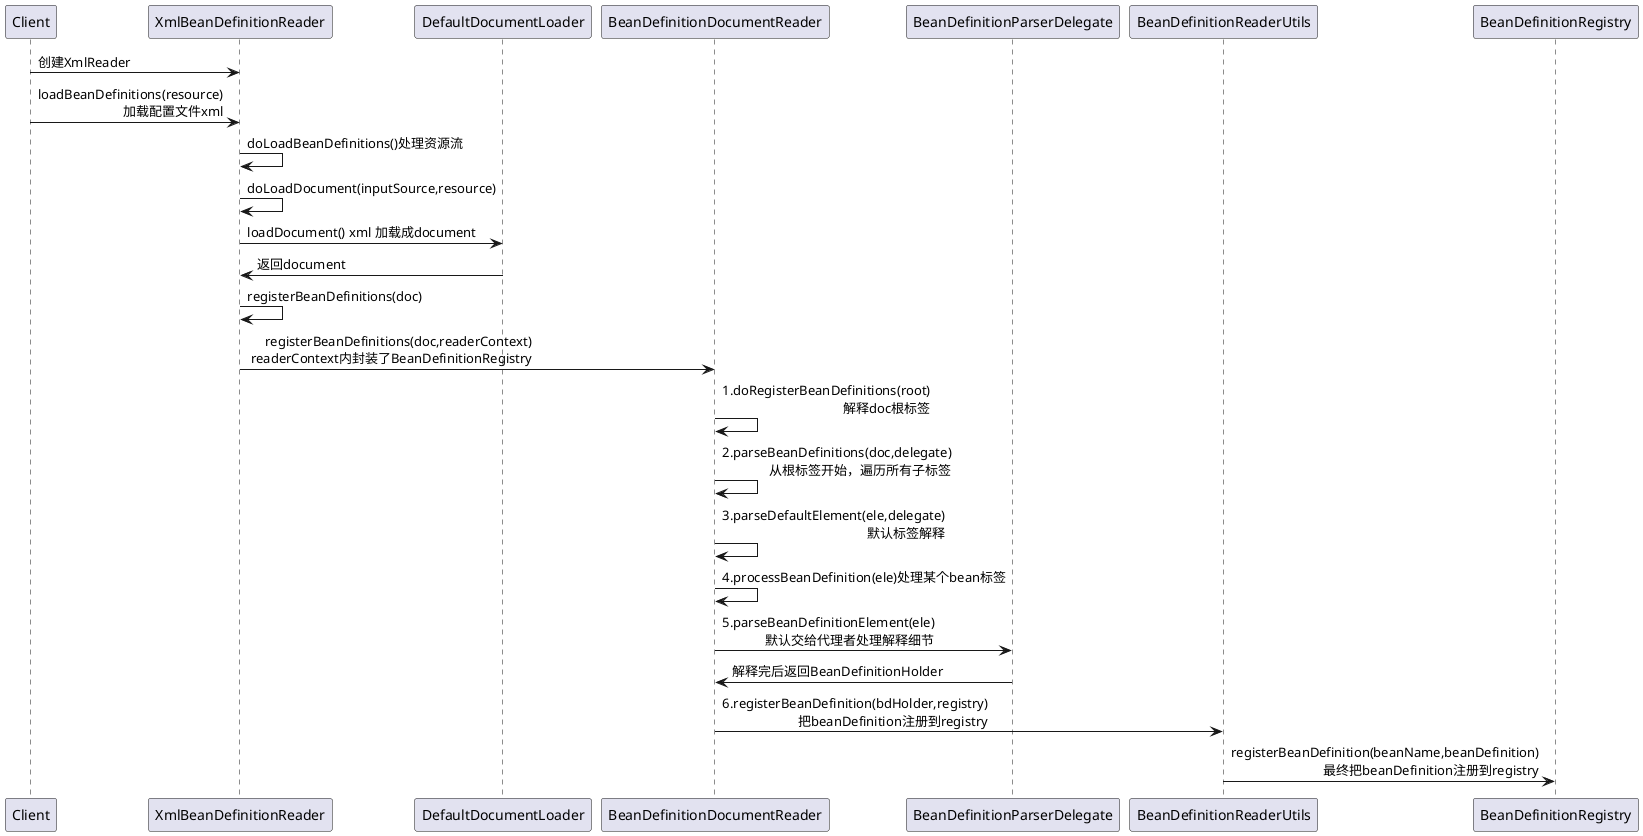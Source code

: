 
@startuml
Client -> XmlBeanDefinitionReader: 创建XmlReader
Client -> XmlBeanDefinitionReader: loadBeanDefinitions(resource)\r加载配置文件xml
XmlBeanDefinitionReader -> XmlBeanDefinitionReader: doLoadBeanDefinitions()处理资源流
XmlBeanDefinitionReader -> XmlBeanDefinitionReader: doLoadDocument(inputSource,resource)
XmlBeanDefinitionReader -> DefaultDocumentLoader: loadDocument() xml 加载成document
DefaultDocumentLoader -> XmlBeanDefinitionReader: 返回document
XmlBeanDefinitionReader -> XmlBeanDefinitionReader: registerBeanDefinitions(doc)
XmlBeanDefinitionReader -> BeanDefinitionDocumentReader: registerBeanDefinitions(doc,readerContext)\r readerContext内封装了BeanDefinitionRegistry
BeanDefinitionDocumentReader -> BeanDefinitionDocumentReader: 1.doRegisterBeanDefinitions(root)\r解释doc根标签
BeanDefinitionDocumentReader -> BeanDefinitionDocumentReader: 2.parseBeanDefinitions(doc,delegate)\r从根标签开始，遍历所有子标签
BeanDefinitionDocumentReader -> BeanDefinitionDocumentReader: 3.parseDefaultElement(ele,delegate)\r默认标签解释
BeanDefinitionDocumentReader -> BeanDefinitionDocumentReader: 4.processBeanDefinition(ele)处理某个bean标签
BeanDefinitionDocumentReader -> BeanDefinitionParserDelegate: 5.parseBeanDefinitionElement(ele)\r默认交给代理者处理解释细节
BeanDefinitionParserDelegate -> BeanDefinitionDocumentReader: 解释完后返回BeanDefinitionHolder
BeanDefinitionDocumentReader -> BeanDefinitionReaderUtils: 6.registerBeanDefinition(bdHolder,registry)\r把beanDefinition注册到registry
BeanDefinitionReaderUtils -> BeanDefinitionRegistry: registerBeanDefinition(beanName,beanDefinition)\r最终把beanDefinition注册到registry
@enduml

